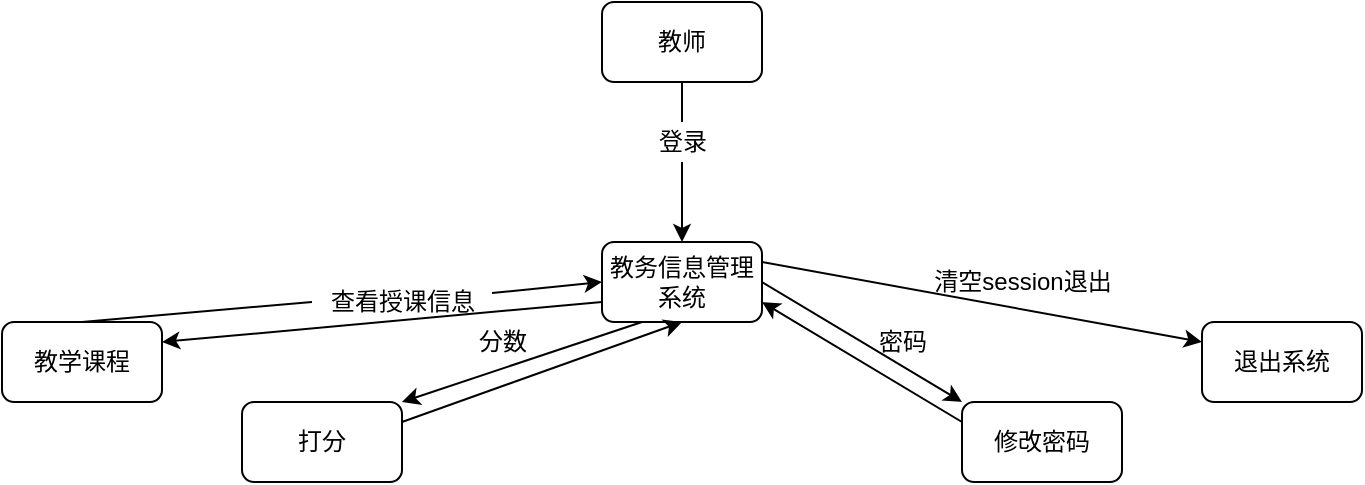 <mxfile version="16.5.1" type="device"><diagram id="K_YzA3ff_hMJ-NAiK6P4" name="第 1 页"><mxGraphModel dx="1038" dy="660" grid="1" gridSize="10" guides="1" tooltips="1" connect="1" arrows="1" fold="1" page="1" pageScale="1" pageWidth="827" pageHeight="1169" math="0" shadow="0"><root><mxCell id="0"/><mxCell id="1" parent="0"/><mxCell id="8UYfLflR6Cdx6rinWlwA-3" style="edgeStyle=orthogonalEdgeStyle;rounded=0;orthogonalLoop=1;jettySize=auto;html=1;exitX=0.5;exitY=1;exitDx=0;exitDy=0;startArrow=none;" edge="1" parent="1" source="8UYfLflR6Cdx6rinWlwA-5" target="8UYfLflR6Cdx6rinWlwA-2"><mxGeometry relative="1" as="geometry"/></mxCell><mxCell id="8UYfLflR6Cdx6rinWlwA-1" value="教师" style="rounded=1;whiteSpace=wrap;html=1;" vertex="1" parent="1"><mxGeometry x="420" y="40" width="80" height="40" as="geometry"/></mxCell><mxCell id="8UYfLflR6Cdx6rinWlwA-2" value="教务信息管理系统" style="rounded=1;whiteSpace=wrap;html=1;" vertex="1" parent="1"><mxGeometry x="420" y="160" width="80" height="40" as="geometry"/></mxCell><mxCell id="8UYfLflR6Cdx6rinWlwA-6" value="教学课程" style="rounded=1;whiteSpace=wrap;html=1;" vertex="1" parent="1"><mxGeometry x="120" y="200" width="80" height="40" as="geometry"/></mxCell><mxCell id="8UYfLflR6Cdx6rinWlwA-7" value="打分" style="rounded=1;whiteSpace=wrap;html=1;" vertex="1" parent="1"><mxGeometry x="240" y="240" width="80" height="40" as="geometry"/></mxCell><mxCell id="8UYfLflR6Cdx6rinWlwA-10" value="修改密码" style="rounded=1;whiteSpace=wrap;html=1;" vertex="1" parent="1"><mxGeometry x="600" y="240" width="80" height="40" as="geometry"/></mxCell><mxCell id="8UYfLflR6Cdx6rinWlwA-11" value="退出系统" style="rounded=1;whiteSpace=wrap;html=1;" vertex="1" parent="1"><mxGeometry x="720" y="200" width="80" height="40" as="geometry"/></mxCell><mxCell id="8UYfLflR6Cdx6rinWlwA-5" value="登录" style="text;html=1;align=center;verticalAlign=middle;resizable=0;points=[];autosize=1;strokeColor=none;fillColor=none;" vertex="1" parent="1"><mxGeometry x="440" y="100" width="40" height="20" as="geometry"/></mxCell><mxCell id="8UYfLflR6Cdx6rinWlwA-12" value="" style="edgeStyle=orthogonalEdgeStyle;rounded=0;orthogonalLoop=1;jettySize=auto;html=1;exitX=0.5;exitY=1;exitDx=0;exitDy=0;endArrow=none;" edge="1" parent="1" source="8UYfLflR6Cdx6rinWlwA-1" target="8UYfLflR6Cdx6rinWlwA-5"><mxGeometry relative="1" as="geometry"><mxPoint x="460" y="80" as="sourcePoint"/><mxPoint x="460" y="160" as="targetPoint"/></mxGeometry></mxCell><mxCell id="8UYfLflR6Cdx6rinWlwA-21" value="" style="endArrow=classic;html=1;rounded=0;entryX=0;entryY=0.5;entryDx=0;entryDy=0;startArrow=none;" edge="1" parent="1" source="8UYfLflR6Cdx6rinWlwA-24" target="8UYfLflR6Cdx6rinWlwA-2"><mxGeometry width="50" height="50" relative="1" as="geometry"><mxPoint x="160" y="200" as="sourcePoint"/><mxPoint x="210" y="150" as="targetPoint"/></mxGeometry></mxCell><mxCell id="8UYfLflR6Cdx6rinWlwA-22" value="" style="endArrow=classic;html=1;rounded=0;exitX=0;exitY=0.75;exitDx=0;exitDy=0;" edge="1" parent="1" source="8UYfLflR6Cdx6rinWlwA-2"><mxGeometry width="50" height="50" relative="1" as="geometry"><mxPoint x="300" y="140" as="sourcePoint"/><mxPoint x="200" y="210" as="targetPoint"/></mxGeometry></mxCell><mxCell id="8UYfLflR6Cdx6rinWlwA-24" value="查看授课信息" style="text;html=1;align=center;verticalAlign=middle;resizable=0;points=[];autosize=1;strokeColor=none;fillColor=none;" vertex="1" parent="1"><mxGeometry x="275" y="180" width="90" height="20" as="geometry"/></mxCell><mxCell id="8UYfLflR6Cdx6rinWlwA-25" value="" style="endArrow=none;html=1;rounded=0;entryX=0;entryY=0.5;entryDx=0;entryDy=0;" edge="1" parent="1" target="8UYfLflR6Cdx6rinWlwA-24"><mxGeometry width="50" height="50" relative="1" as="geometry"><mxPoint x="160" y="200" as="sourcePoint"/><mxPoint x="420" y="180" as="targetPoint"/></mxGeometry></mxCell><mxCell id="8UYfLflR6Cdx6rinWlwA-28" value="" style="endArrow=classic;html=1;rounded=0;exitX=0.25;exitY=1;exitDx=0;exitDy=0;" edge="1" parent="1" source="8UYfLflR6Cdx6rinWlwA-2"><mxGeometry width="50" height="50" relative="1" as="geometry"><mxPoint x="530" y="220" as="sourcePoint"/><mxPoint x="320" y="240" as="targetPoint"/></mxGeometry></mxCell><mxCell id="8UYfLflR6Cdx6rinWlwA-29" value="" style="endArrow=classic;html=1;rounded=0;entryX=0.5;entryY=1;entryDx=0;entryDy=0;" edge="1" parent="1" target="8UYfLflR6Cdx6rinWlwA-2"><mxGeometry width="50" height="50" relative="1" as="geometry"><mxPoint x="320" y="250" as="sourcePoint"/><mxPoint x="430" y="150" as="targetPoint"/><Array as="points"/></mxGeometry></mxCell><mxCell id="8UYfLflR6Cdx6rinWlwA-30" value="分数" style="text;html=1;align=center;verticalAlign=middle;resizable=0;points=[];autosize=1;strokeColor=none;fillColor=none;" vertex="1" parent="1"><mxGeometry x="350" y="200" width="40" height="20" as="geometry"/></mxCell><mxCell id="8UYfLflR6Cdx6rinWlwA-44" value="" style="endArrow=classic;html=1;rounded=0;entryX=1;entryY=0.75;entryDx=0;entryDy=0;" edge="1" parent="1" target="8UYfLflR6Cdx6rinWlwA-2"><mxGeometry width="50" height="50" relative="1" as="geometry"><mxPoint x="600" y="250" as="sourcePoint"/><mxPoint x="530" y="170" as="targetPoint"/></mxGeometry></mxCell><mxCell id="8UYfLflR6Cdx6rinWlwA-45" value="" style="endArrow=classic;html=1;rounded=0;" edge="1" parent="1"><mxGeometry width="50" height="50" relative="1" as="geometry"><mxPoint x="500" y="180" as="sourcePoint"/><mxPoint x="600" y="240" as="targetPoint"/></mxGeometry></mxCell><mxCell id="8UYfLflR6Cdx6rinWlwA-46" value="密码" style="text;html=1;align=center;verticalAlign=middle;resizable=0;points=[];autosize=1;strokeColor=none;fillColor=none;" vertex="1" parent="1"><mxGeometry x="550" y="200" width="40" height="20" as="geometry"/></mxCell><mxCell id="8UYfLflR6Cdx6rinWlwA-47" value="" style="endArrow=classic;html=1;rounded=0;entryX=0;entryY=0.25;entryDx=0;entryDy=0;" edge="1" parent="1" target="8UYfLflR6Cdx6rinWlwA-11"><mxGeometry width="50" height="50" relative="1" as="geometry"><mxPoint x="500" y="170" as="sourcePoint"/><mxPoint x="550" y="120" as="targetPoint"/></mxGeometry></mxCell><mxCell id="8UYfLflR6Cdx6rinWlwA-48" value="清空session退出" style="text;html=1;align=center;verticalAlign=middle;resizable=0;points=[];autosize=1;strokeColor=none;fillColor=none;" vertex="1" parent="1"><mxGeometry x="580" y="170" width="100" height="20" as="geometry"/></mxCell></root></mxGraphModel></diagram></mxfile>